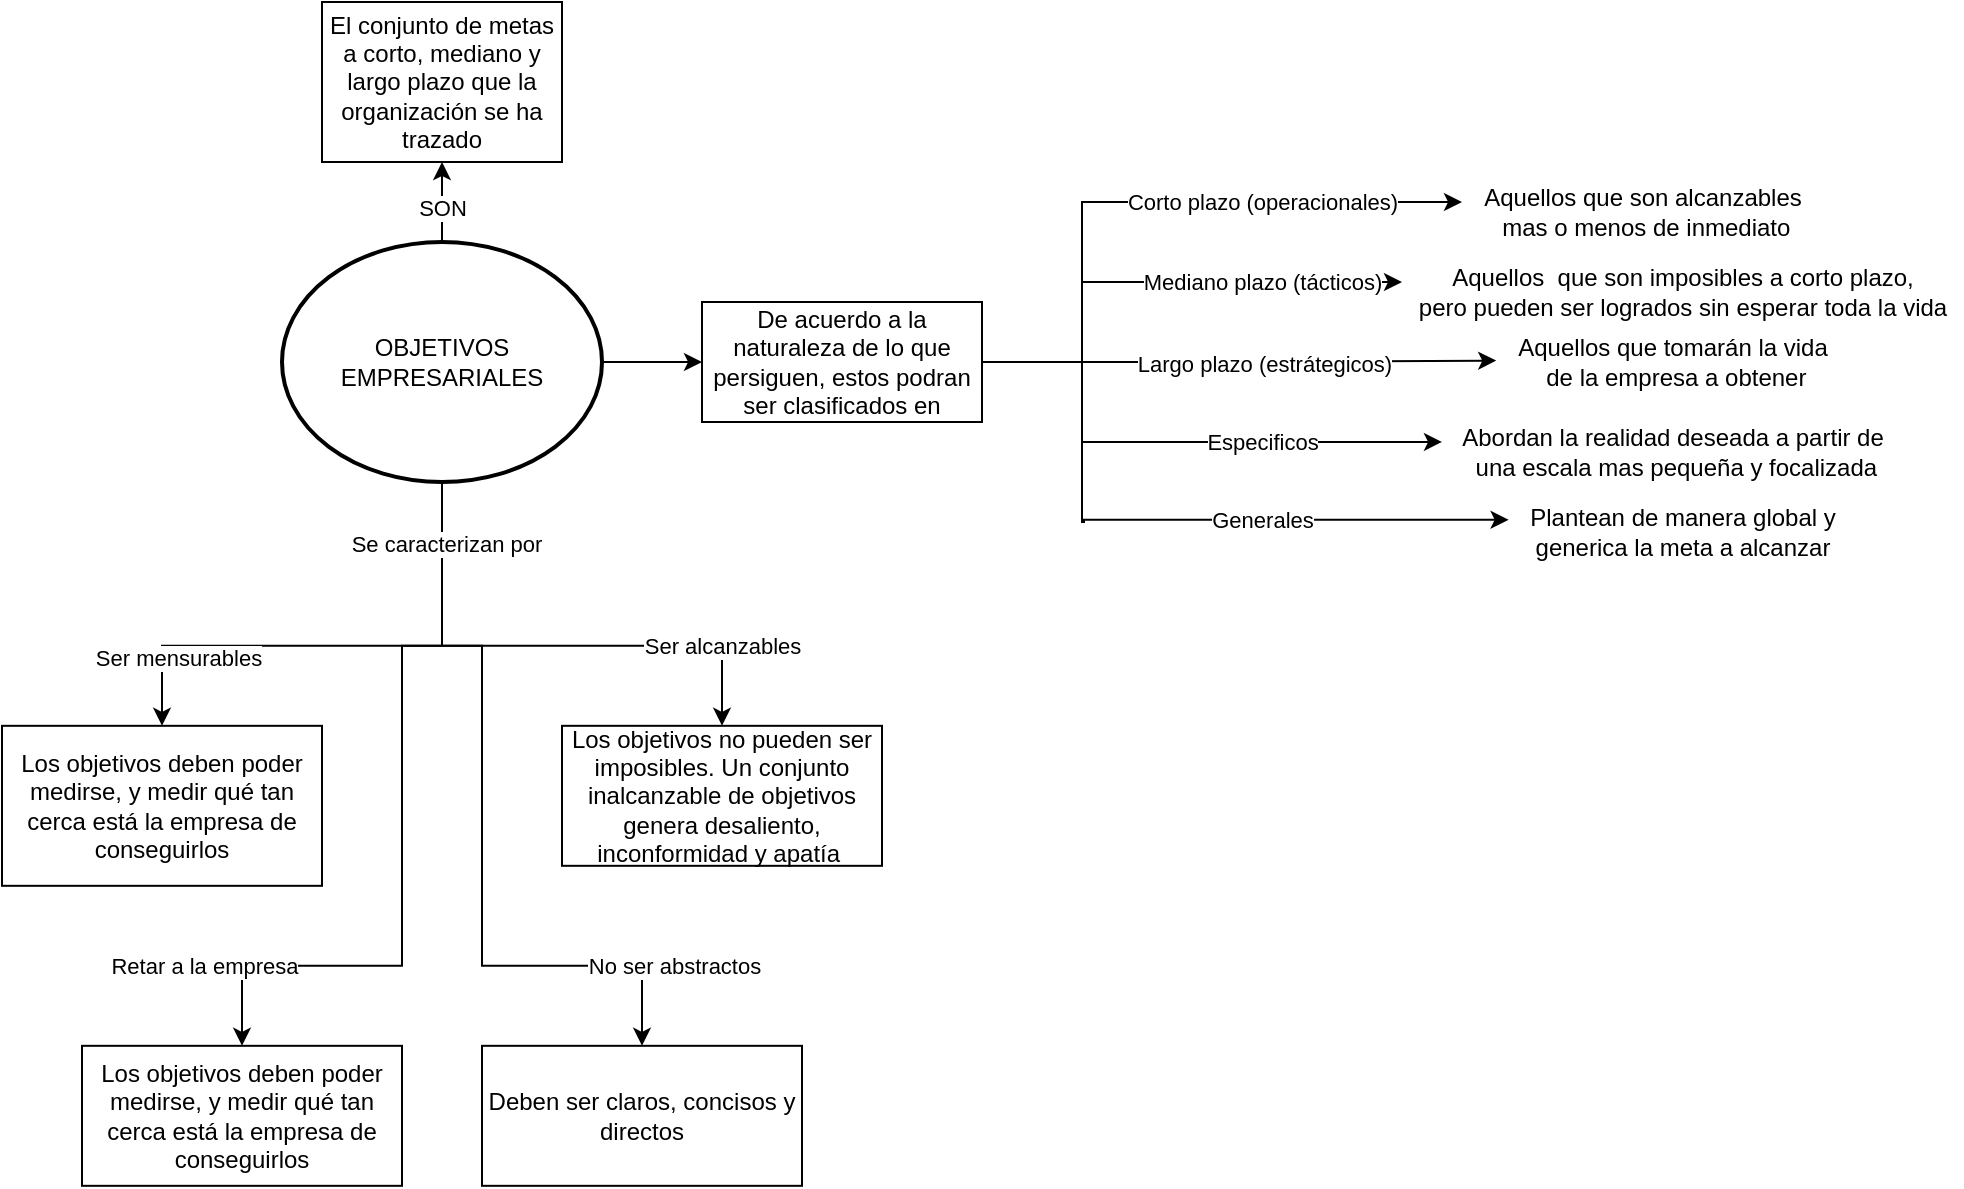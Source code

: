 <mxfile version="16.5.1" type="device"><diagram id="3864MxfgwnOXpfkxqaeM" name="Page-1"><mxGraphModel dx="1350" dy="691" grid="1" gridSize="10" guides="1" tooltips="1" connect="1" arrows="1" fold="1" page="1" pageScale="1" pageWidth="850" pageHeight="1100" math="0" shadow="0"><root><mxCell id="0"/><mxCell id="1" parent="0"/><mxCell id="TVbUEbN2znYdKRWI56m1-3" value="" style="edgeStyle=orthogonalEdgeStyle;rounded=0;orthogonalLoop=1;jettySize=auto;html=1;" edge="1" parent="1" source="TVbUEbN2znYdKRWI56m1-1" target="TVbUEbN2znYdKRWI56m1-2"><mxGeometry relative="1" as="geometry"/></mxCell><mxCell id="TVbUEbN2znYdKRWI56m1-4" value="SON" style="edgeLabel;html=1;align=center;verticalAlign=middle;resizable=0;points=[];" vertex="1" connectable="0" parent="TVbUEbN2znYdKRWI56m1-3"><mxGeometry x="-0.145" y="-4" relative="1" as="geometry"><mxPoint x="-4" as="offset"/></mxGeometry></mxCell><mxCell id="TVbUEbN2znYdKRWI56m1-6" value="" style="edgeStyle=orthogonalEdgeStyle;rounded=0;orthogonalLoop=1;jettySize=auto;html=1;entryX=0.5;entryY=0;entryDx=0;entryDy=0;" edge="1" parent="1" target="TVbUEbN2znYdKRWI56m1-8"><mxGeometry relative="1" as="geometry"><mxPoint x="320" y="320.005" as="sourcePoint"/><mxPoint x="260" y="441.91" as="targetPoint"/><Array as="points"><mxPoint x="320" y="401.91"/><mxPoint x="180" y="401.91"/></Array></mxGeometry></mxCell><mxCell id="TVbUEbN2znYdKRWI56m1-9" value="Ser mensurables" style="edgeLabel;html=1;align=center;verticalAlign=middle;resizable=0;points=[];" vertex="1" connectable="0" parent="TVbUEbN2znYdKRWI56m1-6"><mxGeometry x="0.67" y="-4" relative="1" as="geometry"><mxPoint x="4" y="10" as="offset"/></mxGeometry></mxCell><mxCell id="TVbUEbN2znYdKRWI56m1-7" value="Se caracterizan por" style="edgeLabel;html=1;align=center;verticalAlign=middle;resizable=0;points=[];" vertex="1" connectable="0" parent="TVbUEbN2znYdKRWI56m1-6"><mxGeometry x="-0.644" y="2" relative="1" as="geometry"><mxPoint y="-16" as="offset"/></mxGeometry></mxCell><mxCell id="TVbUEbN2znYdKRWI56m1-24" value="" style="edgeStyle=orthogonalEdgeStyle;rounded=0;orthogonalLoop=1;jettySize=auto;html=1;" edge="1" parent="1" source="TVbUEbN2znYdKRWI56m1-1" target="TVbUEbN2znYdKRWI56m1-23"><mxGeometry relative="1" as="geometry"/></mxCell><mxCell id="TVbUEbN2znYdKRWI56m1-1" value="OBJETIVOS EMPRESARIALES" style="ellipse;whiteSpace=wrap;html=1;strokeWidth=2;" vertex="1" parent="1"><mxGeometry x="240" y="200" width="160" height="120" as="geometry"/></mxCell><mxCell id="TVbUEbN2znYdKRWI56m1-2" value="El conjunto de metas a corto, mediano y largo plazo que la organización se ha trazado" style="whiteSpace=wrap;html=1;" vertex="1" parent="1"><mxGeometry x="260" y="80" width="120" height="80" as="geometry"/></mxCell><mxCell id="TVbUEbN2znYdKRWI56m1-8" value="Los objetivos deben poder medirse, y medir qué tan cerca está la empresa de conseguirlos" style="rounded=0;whiteSpace=wrap;html=1;" vertex="1" parent="1"><mxGeometry x="100" y="441.91" width="160" height="80" as="geometry"/></mxCell><mxCell id="TVbUEbN2znYdKRWI56m1-12" value="" style="edgeStyle=orthogonalEdgeStyle;rounded=0;orthogonalLoop=1;jettySize=auto;html=1;entryX=0.5;entryY=0;entryDx=0;entryDy=0;" edge="1" parent="1" target="TVbUEbN2znYdKRWI56m1-11"><mxGeometry relative="1" as="geometry"><mxPoint x="320" y="401.91" as="sourcePoint"/><mxPoint x="230" y="451.91" as="targetPoint"/><Array as="points"><mxPoint x="320" y="401.91"/><mxPoint x="460" y="401.91"/></Array></mxGeometry></mxCell><mxCell id="TVbUEbN2znYdKRWI56m1-15" value="Ser alcanzables" style="edgeLabel;html=1;align=center;verticalAlign=middle;resizable=0;points=[];" vertex="1" connectable="0" parent="TVbUEbN2znYdKRWI56m1-12"><mxGeometry x="0.728" relative="1" as="geometry"><mxPoint y="-16" as="offset"/></mxGeometry></mxCell><mxCell id="TVbUEbN2znYdKRWI56m1-11" value="Los objetivos no pueden ser imposibles. Un conjunto inalcanzable de objetivos genera desaliento, inconformidad y apatía&amp;nbsp;" style="rounded=0;whiteSpace=wrap;html=1;" vertex="1" parent="1"><mxGeometry x="380" y="441.91" width="160" height="70" as="geometry"/></mxCell><mxCell id="TVbUEbN2znYdKRWI56m1-17" value="" style="edgeStyle=orthogonalEdgeStyle;rounded=0;orthogonalLoop=1;jettySize=auto;html=1;entryX=0.5;entryY=0;entryDx=0;entryDy=0;" edge="1" parent="1" target="TVbUEbN2znYdKRWI56m1-16"><mxGeometry relative="1" as="geometry"><mxPoint x="320" y="401.91" as="sourcePoint"/><mxPoint x="430" y="451.91" as="targetPoint"/><Array as="points"><mxPoint x="320" y="401.91"/><mxPoint x="340" y="401.91"/><mxPoint x="340" y="561.91"/></Array></mxGeometry></mxCell><mxCell id="TVbUEbN2znYdKRWI56m1-18" value="No ser abstractos" style="edgeLabel;html=1;align=center;verticalAlign=middle;resizable=0;points=[];" vertex="1" connectable="0" parent="TVbUEbN2znYdKRWI56m1-17"><mxGeometry x="0.728" relative="1" as="geometry"><mxPoint x="17" as="offset"/></mxGeometry></mxCell><mxCell id="TVbUEbN2znYdKRWI56m1-16" value="Deben ser claros, concisos y directos" style="rounded=0;whiteSpace=wrap;html=1;" vertex="1" parent="1"><mxGeometry x="340" y="601.91" width="160" height="70" as="geometry"/></mxCell><mxCell id="TVbUEbN2znYdKRWI56m1-20" value="" style="edgeStyle=orthogonalEdgeStyle;rounded=0;orthogonalLoop=1;jettySize=auto;html=1;entryX=0.5;entryY=0;entryDx=0;entryDy=0;" edge="1" parent="1" target="TVbUEbN2znYdKRWI56m1-19"><mxGeometry relative="1" as="geometry"><mxPoint x="320" y="401.91" as="sourcePoint"/><mxPoint x="230" y="451.91" as="targetPoint"/><Array as="points"><mxPoint x="320" y="401.91"/><mxPoint x="300" y="401.91"/><mxPoint x="300" y="561.91"/></Array></mxGeometry></mxCell><mxCell id="TVbUEbN2znYdKRWI56m1-22" value="Retar a la empresa" style="edgeLabel;html=1;align=center;verticalAlign=middle;resizable=0;points=[];" vertex="1" connectable="0" parent="TVbUEbN2znYdKRWI56m1-20"><mxGeometry x="0.67" y="-4" relative="1" as="geometry"><mxPoint x="-29" y="4" as="offset"/></mxGeometry></mxCell><mxCell id="TVbUEbN2znYdKRWI56m1-19" value="Los objetivos deben poder medirse, y medir qué tan cerca está la empresa de conseguirlos" style="rounded=0;whiteSpace=wrap;html=1;" vertex="1" parent="1"><mxGeometry x="140" y="601.91" width="160" height="70" as="geometry"/></mxCell><mxCell id="TVbUEbN2znYdKRWI56m1-27" value="" style="edgeStyle=orthogonalEdgeStyle;rounded=0;orthogonalLoop=1;jettySize=auto;html=1;entryX=-0.017;entryY=0.477;entryDx=0;entryDy=0;entryPerimeter=0;" edge="1" parent="1" source="TVbUEbN2znYdKRWI56m1-23" target="TVbUEbN2znYdKRWI56m1-39"><mxGeometry relative="1" as="geometry"><mxPoint x="800" y="260" as="targetPoint"/></mxGeometry></mxCell><mxCell id="TVbUEbN2znYdKRWI56m1-45" value="Largo plazo (estrátegicos)" style="edgeLabel;html=1;align=center;verticalAlign=middle;resizable=0;points=[];" vertex="1" connectable="0" parent="TVbUEbN2znYdKRWI56m1-27"><mxGeometry x="0.117" y="1" relative="1" as="geometry"><mxPoint x="-3" y="2" as="offset"/></mxGeometry></mxCell><mxCell id="TVbUEbN2znYdKRWI56m1-23" value="&lt;span&gt;De acuerdo a la naturaleza de lo que persiguen, estos podran ser clasificados en&lt;/span&gt;" style="whiteSpace=wrap;html=1;" vertex="1" parent="1"><mxGeometry x="450" y="230" width="140" height="60" as="geometry"/></mxCell><mxCell id="TVbUEbN2znYdKRWI56m1-30" value="" style="edgeStyle=orthogonalEdgeStyle;rounded=0;orthogonalLoop=1;jettySize=auto;html=1;" edge="1" parent="1"><mxGeometry relative="1" as="geometry"><mxPoint x="640" y="260" as="sourcePoint"/><mxPoint x="800" y="220" as="targetPoint"/><Array as="points"><mxPoint x="640" y="260"/><mxPoint x="640" y="220"/></Array></mxGeometry></mxCell><mxCell id="TVbUEbN2znYdKRWI56m1-42" value="Mediano plazo (tácticos)" style="edgeLabel;html=1;align=center;verticalAlign=middle;resizable=0;points=[];" vertex="1" connectable="0" parent="TVbUEbN2znYdKRWI56m1-30"><mxGeometry x="-0.143" y="3" relative="1" as="geometry"><mxPoint x="44" y="3" as="offset"/></mxGeometry></mxCell><mxCell id="TVbUEbN2znYdKRWI56m1-31" value="" style="edgeStyle=orthogonalEdgeStyle;rounded=0;orthogonalLoop=1;jettySize=auto;html=1;entryX=0;entryY=0.333;entryDx=0;entryDy=0;entryPerimeter=0;" edge="1" parent="1" target="TVbUEbN2znYdKRWI56m1-37"><mxGeometry relative="1" as="geometry"><mxPoint x="640" y="260" as="sourcePoint"/><mxPoint x="800" y="300" as="targetPoint"/><Array as="points"><mxPoint x="640" y="300"/></Array></mxGeometry></mxCell><mxCell id="TVbUEbN2znYdKRWI56m1-36" value="Especificos" style="edgeLabel;html=1;align=center;verticalAlign=middle;resizable=0;points=[];" vertex="1" connectable="0" parent="TVbUEbN2znYdKRWI56m1-31"><mxGeometry x="0.636" y="-4" relative="1" as="geometry"><mxPoint x="-50" y="-4" as="offset"/></mxGeometry></mxCell><mxCell id="TVbUEbN2znYdKRWI56m1-33" value="" style="edgeStyle=orthogonalEdgeStyle;rounded=0;orthogonalLoop=1;jettySize=auto;html=1;" edge="1" parent="1"><mxGeometry relative="1" as="geometry"><mxPoint x="640" y="220" as="sourcePoint"/><mxPoint x="830" y="180" as="targetPoint"/><Array as="points"><mxPoint x="640" y="180"/></Array></mxGeometry></mxCell><mxCell id="TVbUEbN2znYdKRWI56m1-41" value="Corto plazo (operacionales)" style="edgeLabel;html=1;align=center;verticalAlign=middle;resizable=0;points=[];" vertex="1" connectable="0" parent="TVbUEbN2znYdKRWI56m1-33"><mxGeometry x="0.102" relative="1" as="geometry"><mxPoint x="3" as="offset"/></mxGeometry></mxCell><mxCell id="TVbUEbN2znYdKRWI56m1-37" value="Abordan la realidad deseada a partir&amp;nbsp;de&lt;br&gt;&amp;nbsp;una escala mas pequeña y focalizada" style="text;html=1;align=center;verticalAlign=middle;resizable=0;points=[];autosize=1;strokeColor=none;fillColor=none;" vertex="1" parent="1"><mxGeometry x="820" y="290" width="230" height="30" as="geometry"/></mxCell><mxCell id="TVbUEbN2znYdKRWI56m1-39" value="Aquellos que tomarán la vida&lt;br&gt;&amp;nbsp;de la empresa a obtener" style="text;html=1;align=center;verticalAlign=middle;resizable=0;points=[];autosize=1;strokeColor=none;fillColor=none;" vertex="1" parent="1"><mxGeometry x="850" y="245" width="170" height="30" as="geometry"/></mxCell><mxCell id="TVbUEbN2znYdKRWI56m1-40" value="Aquellos que son alcanzables&lt;br&gt;&amp;nbsp;mas o menos de inmediato" style="text;html=1;align=center;verticalAlign=middle;resizable=0;points=[];autosize=1;strokeColor=none;fillColor=none;" vertex="1" parent="1"><mxGeometry x="835" y="170" width="170" height="30" as="geometry"/></mxCell><mxCell id="TVbUEbN2znYdKRWI56m1-43" value="Aquellos&amp;nbsp; que son imposibles a corto plazo, &lt;br&gt;pero pueden ser logrados sin esperar toda la vida" style="text;html=1;align=center;verticalAlign=middle;resizable=0;points=[];autosize=1;strokeColor=none;fillColor=none;" vertex="1" parent="1"><mxGeometry x="800" y="210" width="280" height="30" as="geometry"/></mxCell><mxCell id="TVbUEbN2znYdKRWI56m1-46" value="" style="edgeStyle=orthogonalEdgeStyle;rounded=0;orthogonalLoop=1;jettySize=auto;html=1;entryX=-0.01;entryY=0.297;entryDx=0;entryDy=0;entryPerimeter=0;" edge="1" parent="1" target="TVbUEbN2znYdKRWI56m1-49"><mxGeometry relative="1" as="geometry"><mxPoint x="640" y="300" as="sourcePoint"/><mxPoint x="800" y="339.82" as="targetPoint"/><Array as="points"><mxPoint x="640" y="340"/><mxPoint x="641" y="340"/><mxPoint x="641" y="339"/></Array></mxGeometry></mxCell><mxCell id="TVbUEbN2znYdKRWI56m1-48" value="Generales" style="edgeLabel;html=1;align=center;verticalAlign=middle;resizable=0;points=[];" vertex="1" connectable="0" parent="TVbUEbN2znYdKRWI56m1-46"><mxGeometry x="0.266" relative="1" as="geometry"><mxPoint x="-30" as="offset"/></mxGeometry></mxCell><mxCell id="TVbUEbN2znYdKRWI56m1-49" value="Plantean de manera global y &lt;br&gt;generica la meta a alcanzar" style="text;html=1;align=center;verticalAlign=middle;resizable=0;points=[];autosize=1;strokeColor=none;fillColor=none;" vertex="1" parent="1"><mxGeometry x="855" y="330" width="170" height="30" as="geometry"/></mxCell></root></mxGraphModel></diagram></mxfile>